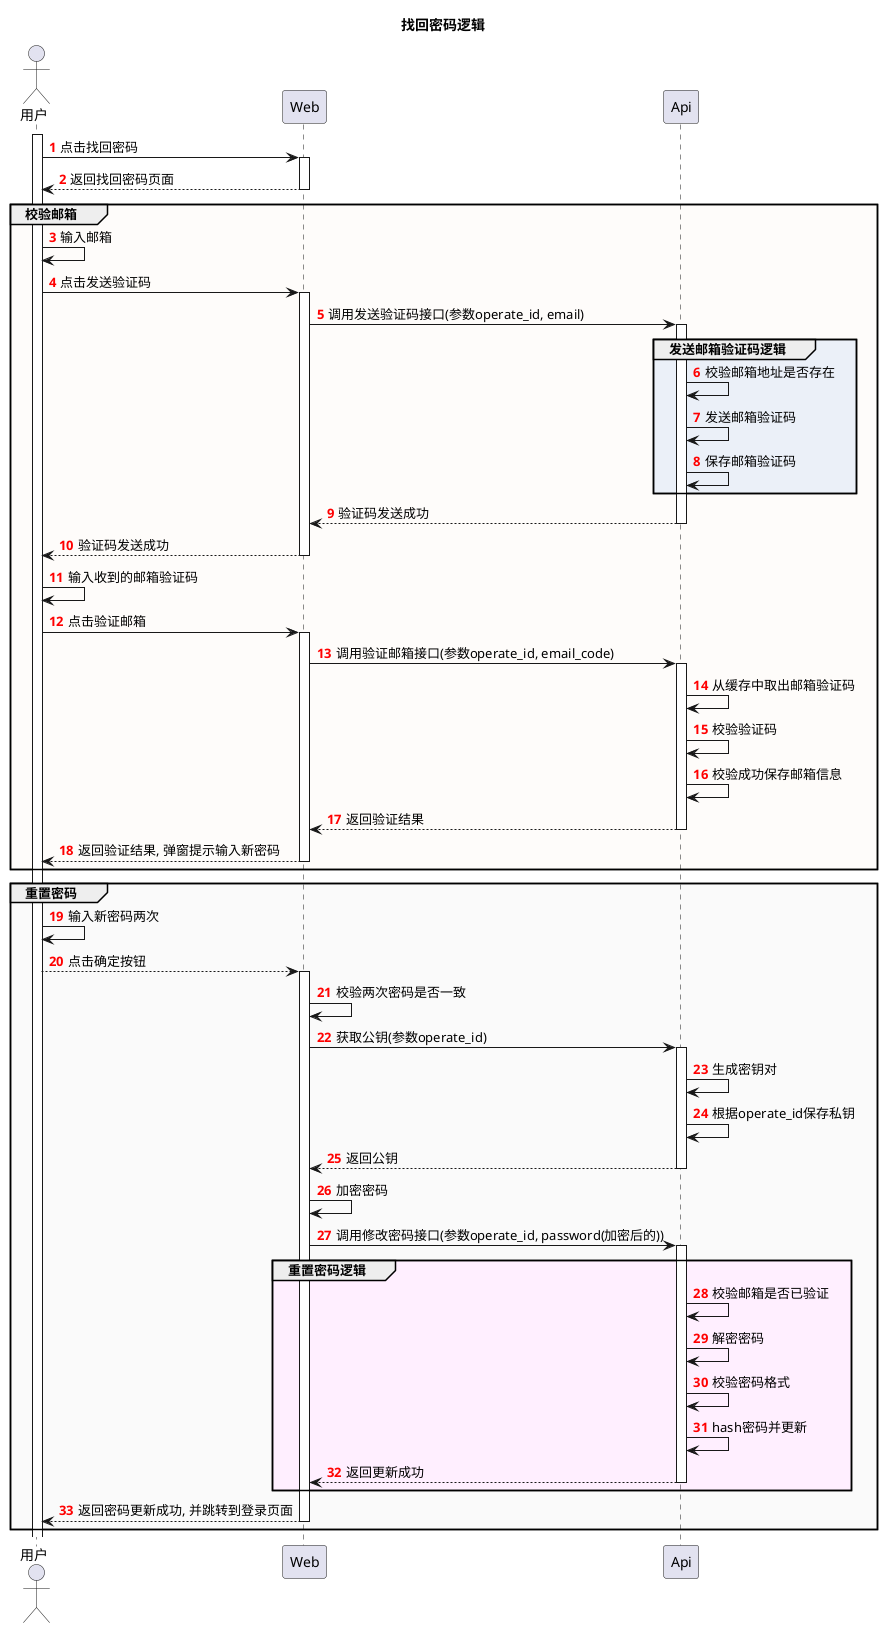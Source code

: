 @startuml
'https://plantuml.com/sequence-diagram

title 找回密码逻辑
skinparam BoxPadding 40
autonumber "<font color=red><b>"
actor 用户 as User
activate User

User -> Web: 点击找回密码
activate Web
    Web --> User: 返回找回密码页面
    deactivate Web
group #fefcfa 校验邮箱
    User->User: 输入邮箱
    User->Web: 点击发送验证码
        activate Web
        Web->Api: 调用发送验证码接口(参数operate_id, email)
            activate Api
            group #a0c0f033 发送邮箱验证码逻辑
                Api->Api: 校验邮箱地址是否存在
                Api->Api: 发送邮箱验证码
                Api->Api: 保存邮箱验证码
            end
            Api-->Web: 验证码发送成功
            deactivate Api
        Web-->User: 验证码发送成功
        deactivate Web
    User->User: 输入收到的邮箱验证码
    User->Web: 点击验证邮箱
        activate Web
        Web->Api: 调用验证邮箱接口(参数operate_id, email_code)
            activate Api
            Api->Api: 从缓存中取出邮箱验证码
            Api->Api: 校验验证码
            Api->Api: 校验成功保存邮箱信息
            Api-->Web: 返回验证结果
            deactivate Api
        Web-->User: 返回验证结果, 弹窗提示输入新密码
        deactivate Web
end
group #fafafa 重置密码
    User->User: 输入新密码两次
    User-->Web: 点击确定按钮
        activate Web
        Web->Web: 校验两次密码是否一致
        Web->Api: 获取公钥(参数operate_id)
            activate Api
            Api->Api: 生成密钥对
            Api->Api: 根据operate_id保存私钥
            Api-->Web: 返回公钥
            deactivate Api
        Web->Web: 加密密码
        Web->Api: 调用修改密码接口(参数operate_id, password(加密后的))
            group #ffefff 重置密码逻辑
                activate Api
                Api->Api: 校验邮箱是否已验证
                Api->Api: 解密密码
                Api->Api: 校验密码格式
                Api->Api: hash密码并更新
                Api-->Web: 返回更新成功
                deactivate Api
            end
        Web-->User: 返回密码更新成功, 并跳转到登录页面
        deactivate Web
end
@enduml